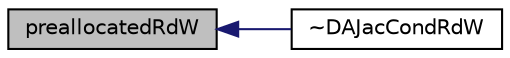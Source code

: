 digraph "preallocatedRdW"
{
  bgcolor="transparent";
  edge [fontname="Helvetica",fontsize="10",labelfontname="Helvetica",labelfontsize="10"];
  node [fontname="Helvetica",fontsize="10",shape=record];
  rankdir="LR";
  Node128 [label="preallocatedRdW",height=0.2,width=0.4,color="black", fillcolor="grey75", style="filled", fontcolor="black"];
  Node128 -> Node129 [dir="back",color="midnightblue",fontsize="10",style="solid",fontname="Helvetica"];
  Node129 [label="~DAJacCondRdW",height=0.2,width=0.4,color="black",URL="$classFoam_1_1DAJacCondRdW.html#a47bdc666813894199a71872e5d296101"];
}
